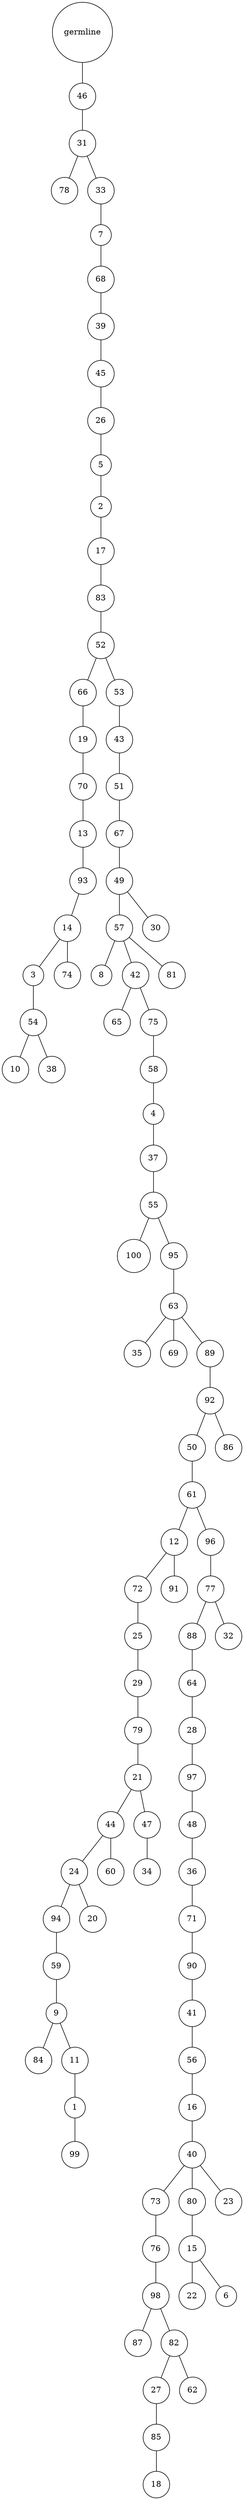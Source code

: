 graph {
	rankdir=UD;
	splines=line;
	node [shape=circle]
	"0x7facef957eb0" [label="germline"];
	"0x7facef957ee0" [label="46"];
	"0x7facef957eb0" -- "0x7facef957ee0" ;
	"0x7facef957f10" [label="31"];
	"0x7facef957ee0" -- "0x7facef957f10" ;
	"0x7facef957f40" [label="78"];
	"0x7facef957f10" -- "0x7facef957f40" ;
	"0x7facef957f70" [label="33"];
	"0x7facef957f10" -- "0x7facef957f70" ;
	"0x7facef957fa0" [label="7"];
	"0x7facef957f70" -- "0x7facef957fa0" ;
	"0x7facef957fd0" [label="68"];
	"0x7facef957fa0" -- "0x7facef957fd0" ;
	"0x7facef95d040" [label="39"];
	"0x7facef957fd0" -- "0x7facef95d040" ;
	"0x7facef95d070" [label="45"];
	"0x7facef95d040" -- "0x7facef95d070" ;
	"0x7facef95d0a0" [label="26"];
	"0x7facef95d070" -- "0x7facef95d0a0" ;
	"0x7facef95d0d0" [label="5"];
	"0x7facef95d0a0" -- "0x7facef95d0d0" ;
	"0x7facef95d100" [label="2"];
	"0x7facef95d0d0" -- "0x7facef95d100" ;
	"0x7facef95d130" [label="17"];
	"0x7facef95d100" -- "0x7facef95d130" ;
	"0x7facef95d160" [label="83"];
	"0x7facef95d130" -- "0x7facef95d160" ;
	"0x7facef95d190" [label="52"];
	"0x7facef95d160" -- "0x7facef95d190" ;
	"0x7facef95d1c0" [label="66"];
	"0x7facef95d190" -- "0x7facef95d1c0" ;
	"0x7facef95d1f0" [label="19"];
	"0x7facef95d1c0" -- "0x7facef95d1f0" ;
	"0x7facef95d220" [label="70"];
	"0x7facef95d1f0" -- "0x7facef95d220" ;
	"0x7facef95d250" [label="13"];
	"0x7facef95d220" -- "0x7facef95d250" ;
	"0x7facef95d280" [label="93"];
	"0x7facef95d250" -- "0x7facef95d280" ;
	"0x7facef95d2b0" [label="14"];
	"0x7facef95d280" -- "0x7facef95d2b0" ;
	"0x7facef95d2e0" [label="3"];
	"0x7facef95d2b0" -- "0x7facef95d2e0" ;
	"0x7facef95d310" [label="54"];
	"0x7facef95d2e0" -- "0x7facef95d310" ;
	"0x7facef95d340" [label="10"];
	"0x7facef95d310" -- "0x7facef95d340" ;
	"0x7facef95d370" [label="38"];
	"0x7facef95d310" -- "0x7facef95d370" ;
	"0x7facef95d3a0" [label="74"];
	"0x7facef95d2b0" -- "0x7facef95d3a0" ;
	"0x7facef95d3d0" [label="53"];
	"0x7facef95d190" -- "0x7facef95d3d0" ;
	"0x7facef95d400" [label="43"];
	"0x7facef95d3d0" -- "0x7facef95d400" ;
	"0x7facef95d430" [label="51"];
	"0x7facef95d400" -- "0x7facef95d430" ;
	"0x7facef95d460" [label="67"];
	"0x7facef95d430" -- "0x7facef95d460" ;
	"0x7facef95d490" [label="49"];
	"0x7facef95d460" -- "0x7facef95d490" ;
	"0x7facef95d4c0" [label="57"];
	"0x7facef95d490" -- "0x7facef95d4c0" ;
	"0x7facef95d4f0" [label="8"];
	"0x7facef95d4c0" -- "0x7facef95d4f0" ;
	"0x7facef95d520" [label="42"];
	"0x7facef95d4c0" -- "0x7facef95d520" ;
	"0x7facef95d550" [label="65"];
	"0x7facef95d520" -- "0x7facef95d550" ;
	"0x7facef95d580" [label="75"];
	"0x7facef95d520" -- "0x7facef95d580" ;
	"0x7facef95d5b0" [label="58"];
	"0x7facef95d580" -- "0x7facef95d5b0" ;
	"0x7facef95d5e0" [label="4"];
	"0x7facef95d5b0" -- "0x7facef95d5e0" ;
	"0x7facef95d610" [label="37"];
	"0x7facef95d5e0" -- "0x7facef95d610" ;
	"0x7facef95d640" [label="55"];
	"0x7facef95d610" -- "0x7facef95d640" ;
	"0x7facef95d670" [label="100"];
	"0x7facef95d640" -- "0x7facef95d670" ;
	"0x7facef95d6a0" [label="95"];
	"0x7facef95d640" -- "0x7facef95d6a0" ;
	"0x7facef95d6d0" [label="63"];
	"0x7facef95d6a0" -- "0x7facef95d6d0" ;
	"0x7facef95d700" [label="35"];
	"0x7facef95d6d0" -- "0x7facef95d700" ;
	"0x7facef95d730" [label="69"];
	"0x7facef95d6d0" -- "0x7facef95d730" ;
	"0x7facef95d760" [label="89"];
	"0x7facef95d6d0" -- "0x7facef95d760" ;
	"0x7facef95d790" [label="92"];
	"0x7facef95d760" -- "0x7facef95d790" ;
	"0x7facef95d7c0" [label="50"];
	"0x7facef95d790" -- "0x7facef95d7c0" ;
	"0x7facef95d7f0" [label="61"];
	"0x7facef95d7c0" -- "0x7facef95d7f0" ;
	"0x7facef95d820" [label="12"];
	"0x7facef95d7f0" -- "0x7facef95d820" ;
	"0x7facef95d850" [label="72"];
	"0x7facef95d820" -- "0x7facef95d850" ;
	"0x7facef95d880" [label="25"];
	"0x7facef95d850" -- "0x7facef95d880" ;
	"0x7facef95d8b0" [label="29"];
	"0x7facef95d880" -- "0x7facef95d8b0" ;
	"0x7facef95d8e0" [label="79"];
	"0x7facef95d8b0" -- "0x7facef95d8e0" ;
	"0x7facef95d910" [label="21"];
	"0x7facef95d8e0" -- "0x7facef95d910" ;
	"0x7facef95d940" [label="44"];
	"0x7facef95d910" -- "0x7facef95d940" ;
	"0x7facef95d970" [label="24"];
	"0x7facef95d940" -- "0x7facef95d970" ;
	"0x7facef95d9a0" [label="94"];
	"0x7facef95d970" -- "0x7facef95d9a0" ;
	"0x7facef95d9d0" [label="59"];
	"0x7facef95d9a0" -- "0x7facef95d9d0" ;
	"0x7facef95da00" [label="9"];
	"0x7facef95d9d0" -- "0x7facef95da00" ;
	"0x7facef95da30" [label="84"];
	"0x7facef95da00" -- "0x7facef95da30" ;
	"0x7facef95da60" [label="11"];
	"0x7facef95da00" -- "0x7facef95da60" ;
	"0x7facef95da90" [label="1"];
	"0x7facef95da60" -- "0x7facef95da90" ;
	"0x7facef95dac0" [label="99"];
	"0x7facef95da90" -- "0x7facef95dac0" ;
	"0x7facef95daf0" [label="20"];
	"0x7facef95d970" -- "0x7facef95daf0" ;
	"0x7facef95db20" [label="60"];
	"0x7facef95d940" -- "0x7facef95db20" ;
	"0x7facef95db50" [label="47"];
	"0x7facef95d910" -- "0x7facef95db50" ;
	"0x7facef95db80" [label="34"];
	"0x7facef95db50" -- "0x7facef95db80" ;
	"0x7facef95dbb0" [label="91"];
	"0x7facef95d820" -- "0x7facef95dbb0" ;
	"0x7facef95dbe0" [label="96"];
	"0x7facef95d7f0" -- "0x7facef95dbe0" ;
	"0x7facef95dc10" [label="77"];
	"0x7facef95dbe0" -- "0x7facef95dc10" ;
	"0x7facef95dc40" [label="88"];
	"0x7facef95dc10" -- "0x7facef95dc40" ;
	"0x7facef95dc70" [label="64"];
	"0x7facef95dc40" -- "0x7facef95dc70" ;
	"0x7facef95dca0" [label="28"];
	"0x7facef95dc70" -- "0x7facef95dca0" ;
	"0x7facef95dcd0" [label="97"];
	"0x7facef95dca0" -- "0x7facef95dcd0" ;
	"0x7facef95dd00" [label="48"];
	"0x7facef95dcd0" -- "0x7facef95dd00" ;
	"0x7facef95dd30" [label="36"];
	"0x7facef95dd00" -- "0x7facef95dd30" ;
	"0x7facef95dd60" [label="71"];
	"0x7facef95dd30" -- "0x7facef95dd60" ;
	"0x7facef95dd90" [label="90"];
	"0x7facef95dd60" -- "0x7facef95dd90" ;
	"0x7facef95ddc0" [label="41"];
	"0x7facef95dd90" -- "0x7facef95ddc0" ;
	"0x7facef95ddf0" [label="56"];
	"0x7facef95ddc0" -- "0x7facef95ddf0" ;
	"0x7facef95de20" [label="16"];
	"0x7facef95ddf0" -- "0x7facef95de20" ;
	"0x7facef95de50" [label="40"];
	"0x7facef95de20" -- "0x7facef95de50" ;
	"0x7facef95de80" [label="73"];
	"0x7facef95de50" -- "0x7facef95de80" ;
	"0x7facef95deb0" [label="76"];
	"0x7facef95de80" -- "0x7facef95deb0" ;
	"0x7facef95dee0" [label="98"];
	"0x7facef95deb0" -- "0x7facef95dee0" ;
	"0x7facef95df10" [label="87"];
	"0x7facef95dee0" -- "0x7facef95df10" ;
	"0x7facef95df40" [label="82"];
	"0x7facef95dee0" -- "0x7facef95df40" ;
	"0x7facef95df70" [label="27"];
	"0x7facef95df40" -- "0x7facef95df70" ;
	"0x7facef95dfa0" [label="85"];
	"0x7facef95df70" -- "0x7facef95dfa0" ;
	"0x7facef95dfd0" [label="18"];
	"0x7facef95dfa0" -- "0x7facef95dfd0" ;
	"0x7facef963040" [label="62"];
	"0x7facef95df40" -- "0x7facef963040" ;
	"0x7facef963070" [label="80"];
	"0x7facef95de50" -- "0x7facef963070" ;
	"0x7facef9630a0" [label="15"];
	"0x7facef963070" -- "0x7facef9630a0" ;
	"0x7facef9630d0" [label="22"];
	"0x7facef9630a0" -- "0x7facef9630d0" ;
	"0x7facef963100" [label="6"];
	"0x7facef9630a0" -- "0x7facef963100" ;
	"0x7facef963130" [label="23"];
	"0x7facef95de50" -- "0x7facef963130" ;
	"0x7facef963160" [label="32"];
	"0x7facef95dc10" -- "0x7facef963160" ;
	"0x7facef963190" [label="86"];
	"0x7facef95d790" -- "0x7facef963190" ;
	"0x7facef9631c0" [label="81"];
	"0x7facef95d4c0" -- "0x7facef9631c0" ;
	"0x7facef9631f0" [label="30"];
	"0x7facef95d490" -- "0x7facef9631f0" ;
}
